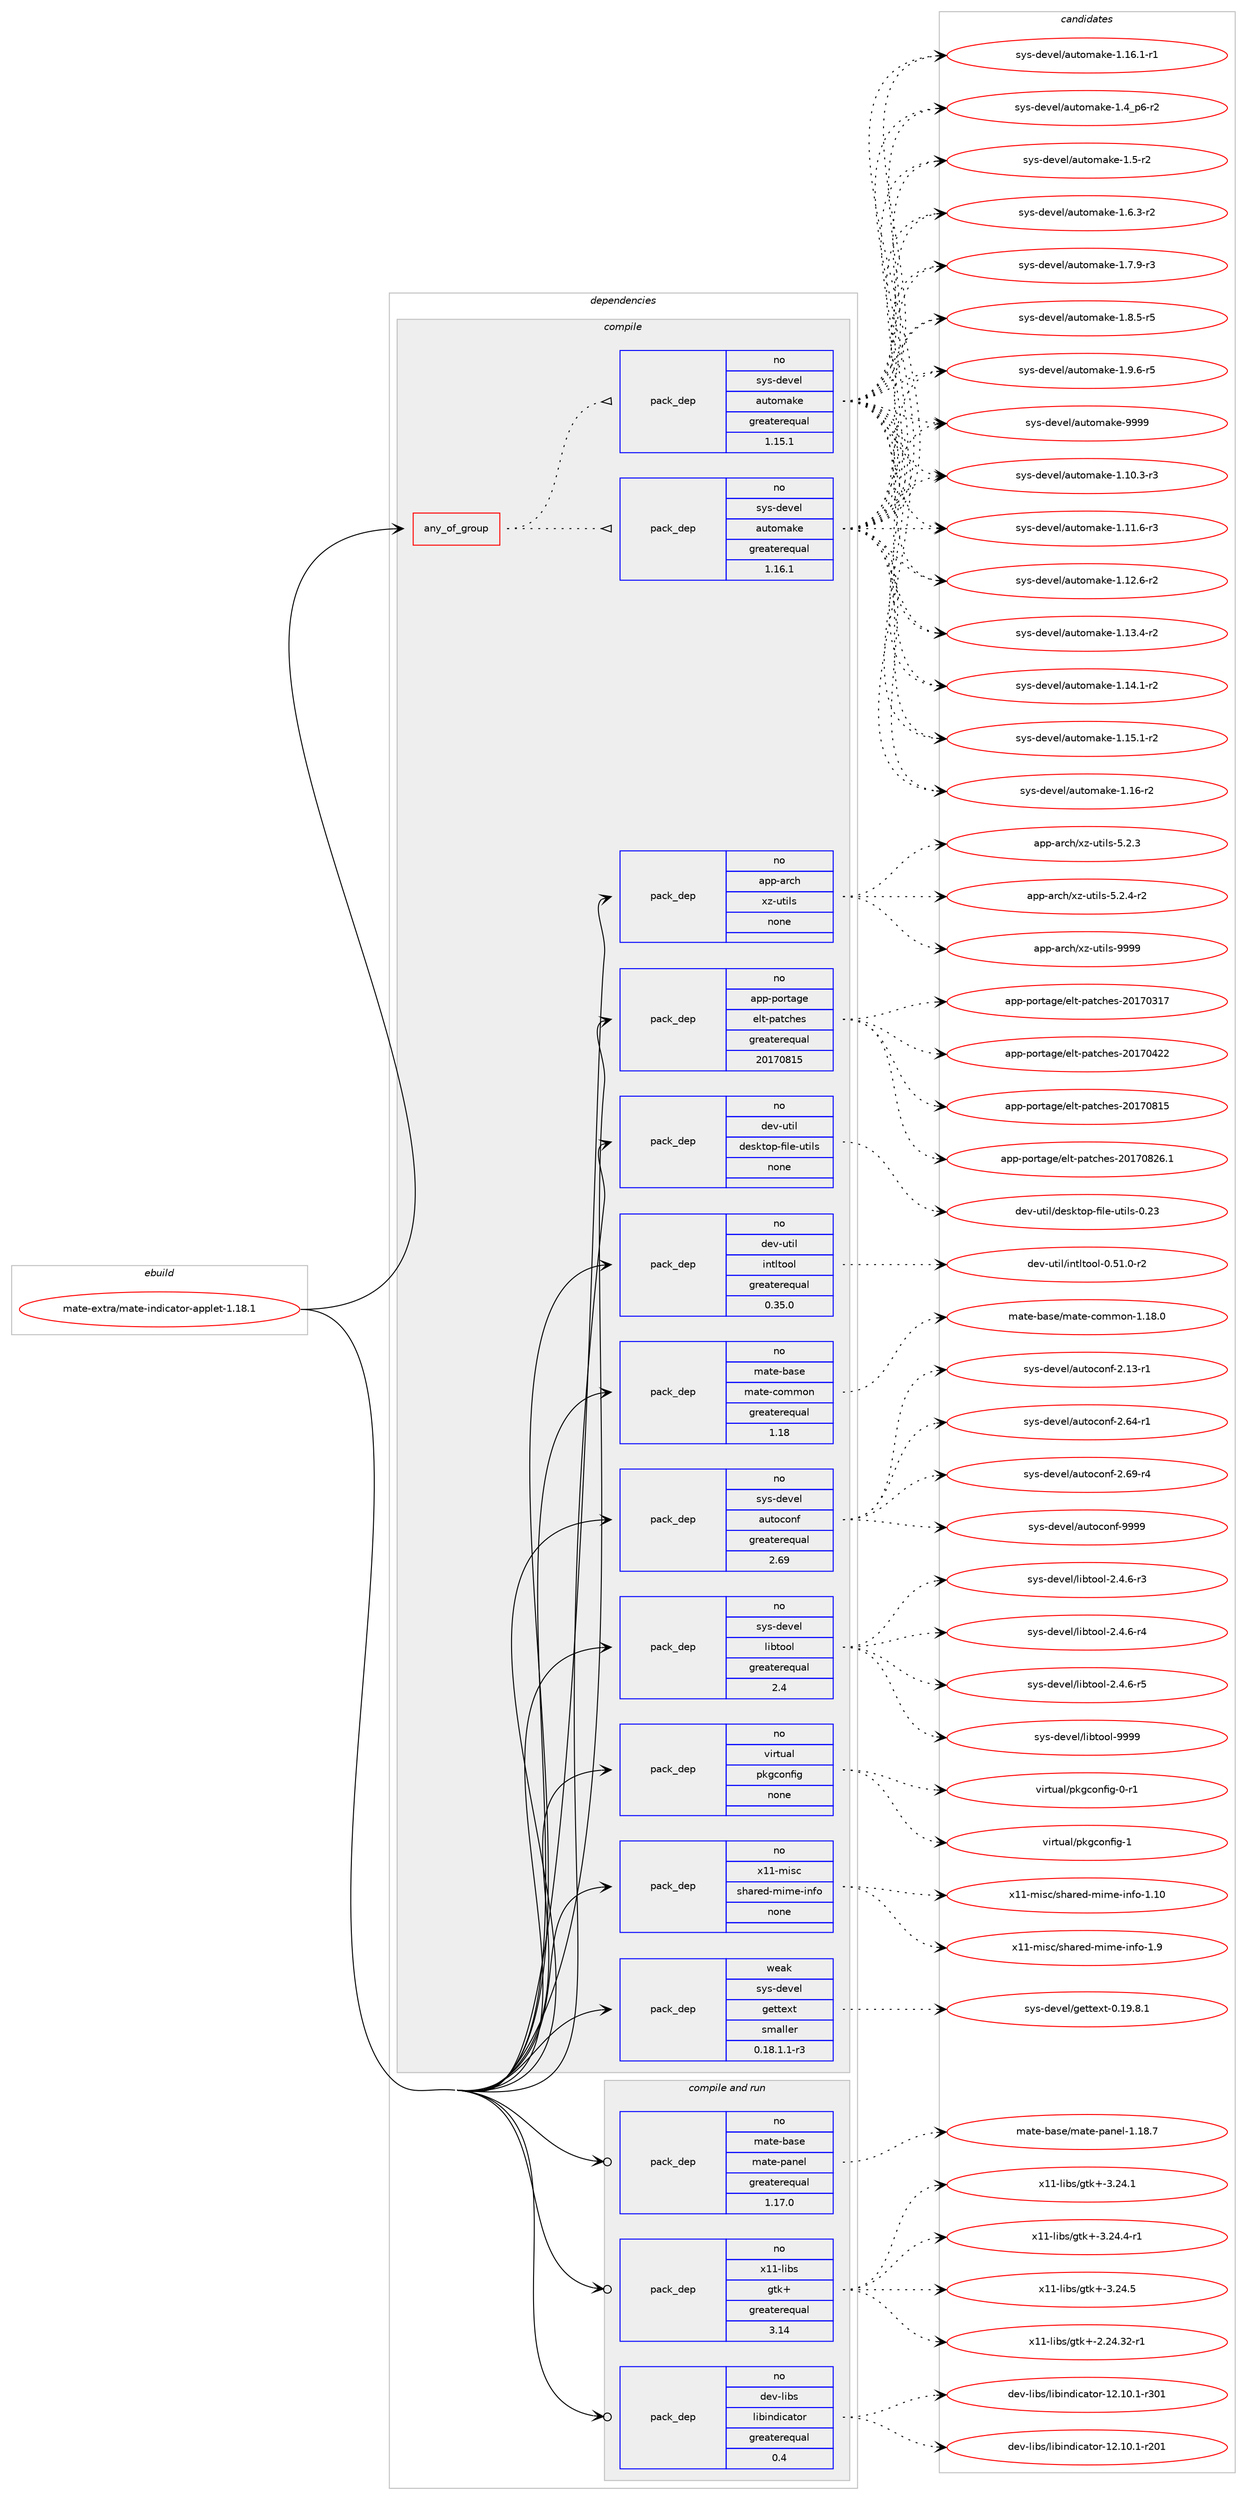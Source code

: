 digraph prolog {

# *************
# Graph options
# *************

newrank=true;
concentrate=true;
compound=true;
graph [rankdir=LR,fontname=Helvetica,fontsize=10,ranksep=1.5];#, ranksep=2.5, nodesep=0.2];
edge  [arrowhead=vee];
node  [fontname=Helvetica,fontsize=10];

# **********
# The ebuild
# **********

subgraph cluster_leftcol {
color=gray;
rank=same;
label=<<i>ebuild</i>>;
id [label="mate-extra/mate-indicator-applet-1.18.1", color=red, width=4, href="../mate-extra/mate-indicator-applet-1.18.1.svg"];
}

# ****************
# The dependencies
# ****************

subgraph cluster_midcol {
color=gray;
label=<<i>dependencies</i>>;
subgraph cluster_compile {
fillcolor="#eeeeee";
style=filled;
label=<<i>compile</i>>;
subgraph any24509 {
dependency1598319 [label=<<TABLE BORDER="0" CELLBORDER="1" CELLSPACING="0" CELLPADDING="4"><TR><TD CELLPADDING="10">any_of_group</TD></TR></TABLE>>, shape=none, color=red];subgraph pack1141670 {
dependency1598320 [label=<<TABLE BORDER="0" CELLBORDER="1" CELLSPACING="0" CELLPADDING="4" WIDTH="220"><TR><TD ROWSPAN="6" CELLPADDING="30">pack_dep</TD></TR><TR><TD WIDTH="110">no</TD></TR><TR><TD>sys-devel</TD></TR><TR><TD>automake</TD></TR><TR><TD>greaterequal</TD></TR><TR><TD>1.16.1</TD></TR></TABLE>>, shape=none, color=blue];
}
dependency1598319:e -> dependency1598320:w [weight=20,style="dotted",arrowhead="oinv"];
subgraph pack1141671 {
dependency1598321 [label=<<TABLE BORDER="0" CELLBORDER="1" CELLSPACING="0" CELLPADDING="4" WIDTH="220"><TR><TD ROWSPAN="6" CELLPADDING="30">pack_dep</TD></TR><TR><TD WIDTH="110">no</TD></TR><TR><TD>sys-devel</TD></TR><TR><TD>automake</TD></TR><TR><TD>greaterequal</TD></TR><TR><TD>1.15.1</TD></TR></TABLE>>, shape=none, color=blue];
}
dependency1598319:e -> dependency1598321:w [weight=20,style="dotted",arrowhead="oinv"];
}
id:e -> dependency1598319:w [weight=20,style="solid",arrowhead="vee"];
subgraph pack1141672 {
dependency1598322 [label=<<TABLE BORDER="0" CELLBORDER="1" CELLSPACING="0" CELLPADDING="4" WIDTH="220"><TR><TD ROWSPAN="6" CELLPADDING="30">pack_dep</TD></TR><TR><TD WIDTH="110">no</TD></TR><TR><TD>app-arch</TD></TR><TR><TD>xz-utils</TD></TR><TR><TD>none</TD></TR><TR><TD></TD></TR></TABLE>>, shape=none, color=blue];
}
id:e -> dependency1598322:w [weight=20,style="solid",arrowhead="vee"];
subgraph pack1141673 {
dependency1598323 [label=<<TABLE BORDER="0" CELLBORDER="1" CELLSPACING="0" CELLPADDING="4" WIDTH="220"><TR><TD ROWSPAN="6" CELLPADDING="30">pack_dep</TD></TR><TR><TD WIDTH="110">no</TD></TR><TR><TD>app-portage</TD></TR><TR><TD>elt-patches</TD></TR><TR><TD>greaterequal</TD></TR><TR><TD>20170815</TD></TR></TABLE>>, shape=none, color=blue];
}
id:e -> dependency1598323:w [weight=20,style="solid",arrowhead="vee"];
subgraph pack1141674 {
dependency1598324 [label=<<TABLE BORDER="0" CELLBORDER="1" CELLSPACING="0" CELLPADDING="4" WIDTH="220"><TR><TD ROWSPAN="6" CELLPADDING="30">pack_dep</TD></TR><TR><TD WIDTH="110">no</TD></TR><TR><TD>dev-util</TD></TR><TR><TD>desktop-file-utils</TD></TR><TR><TD>none</TD></TR><TR><TD></TD></TR></TABLE>>, shape=none, color=blue];
}
id:e -> dependency1598324:w [weight=20,style="solid",arrowhead="vee"];
subgraph pack1141675 {
dependency1598325 [label=<<TABLE BORDER="0" CELLBORDER="1" CELLSPACING="0" CELLPADDING="4" WIDTH="220"><TR><TD ROWSPAN="6" CELLPADDING="30">pack_dep</TD></TR><TR><TD WIDTH="110">no</TD></TR><TR><TD>dev-util</TD></TR><TR><TD>intltool</TD></TR><TR><TD>greaterequal</TD></TR><TR><TD>0.35.0</TD></TR></TABLE>>, shape=none, color=blue];
}
id:e -> dependency1598325:w [weight=20,style="solid",arrowhead="vee"];
subgraph pack1141676 {
dependency1598326 [label=<<TABLE BORDER="0" CELLBORDER="1" CELLSPACING="0" CELLPADDING="4" WIDTH="220"><TR><TD ROWSPAN="6" CELLPADDING="30">pack_dep</TD></TR><TR><TD WIDTH="110">no</TD></TR><TR><TD>mate-base</TD></TR><TR><TD>mate-common</TD></TR><TR><TD>greaterequal</TD></TR><TR><TD>1.18</TD></TR></TABLE>>, shape=none, color=blue];
}
id:e -> dependency1598326:w [weight=20,style="solid",arrowhead="vee"];
subgraph pack1141677 {
dependency1598327 [label=<<TABLE BORDER="0" CELLBORDER="1" CELLSPACING="0" CELLPADDING="4" WIDTH="220"><TR><TD ROWSPAN="6" CELLPADDING="30">pack_dep</TD></TR><TR><TD WIDTH="110">no</TD></TR><TR><TD>sys-devel</TD></TR><TR><TD>autoconf</TD></TR><TR><TD>greaterequal</TD></TR><TR><TD>2.69</TD></TR></TABLE>>, shape=none, color=blue];
}
id:e -> dependency1598327:w [weight=20,style="solid",arrowhead="vee"];
subgraph pack1141678 {
dependency1598328 [label=<<TABLE BORDER="0" CELLBORDER="1" CELLSPACING="0" CELLPADDING="4" WIDTH="220"><TR><TD ROWSPAN="6" CELLPADDING="30">pack_dep</TD></TR><TR><TD WIDTH="110">no</TD></TR><TR><TD>sys-devel</TD></TR><TR><TD>libtool</TD></TR><TR><TD>greaterequal</TD></TR><TR><TD>2.4</TD></TR></TABLE>>, shape=none, color=blue];
}
id:e -> dependency1598328:w [weight=20,style="solid",arrowhead="vee"];
subgraph pack1141679 {
dependency1598329 [label=<<TABLE BORDER="0" CELLBORDER="1" CELLSPACING="0" CELLPADDING="4" WIDTH="220"><TR><TD ROWSPAN="6" CELLPADDING="30">pack_dep</TD></TR><TR><TD WIDTH="110">no</TD></TR><TR><TD>virtual</TD></TR><TR><TD>pkgconfig</TD></TR><TR><TD>none</TD></TR><TR><TD></TD></TR></TABLE>>, shape=none, color=blue];
}
id:e -> dependency1598329:w [weight=20,style="solid",arrowhead="vee"];
subgraph pack1141680 {
dependency1598330 [label=<<TABLE BORDER="0" CELLBORDER="1" CELLSPACING="0" CELLPADDING="4" WIDTH="220"><TR><TD ROWSPAN="6" CELLPADDING="30">pack_dep</TD></TR><TR><TD WIDTH="110">no</TD></TR><TR><TD>x11-misc</TD></TR><TR><TD>shared-mime-info</TD></TR><TR><TD>none</TD></TR><TR><TD></TD></TR></TABLE>>, shape=none, color=blue];
}
id:e -> dependency1598330:w [weight=20,style="solid",arrowhead="vee"];
subgraph pack1141681 {
dependency1598331 [label=<<TABLE BORDER="0" CELLBORDER="1" CELLSPACING="0" CELLPADDING="4" WIDTH="220"><TR><TD ROWSPAN="6" CELLPADDING="30">pack_dep</TD></TR><TR><TD WIDTH="110">weak</TD></TR><TR><TD>sys-devel</TD></TR><TR><TD>gettext</TD></TR><TR><TD>smaller</TD></TR><TR><TD>0.18.1.1-r3</TD></TR></TABLE>>, shape=none, color=blue];
}
id:e -> dependency1598331:w [weight=20,style="solid",arrowhead="vee"];
}
subgraph cluster_compileandrun {
fillcolor="#eeeeee";
style=filled;
label=<<i>compile and run</i>>;
subgraph pack1141682 {
dependency1598332 [label=<<TABLE BORDER="0" CELLBORDER="1" CELLSPACING="0" CELLPADDING="4" WIDTH="220"><TR><TD ROWSPAN="6" CELLPADDING="30">pack_dep</TD></TR><TR><TD WIDTH="110">no</TD></TR><TR><TD>dev-libs</TD></TR><TR><TD>libindicator</TD></TR><TR><TD>greaterequal</TD></TR><TR><TD>0.4</TD></TR></TABLE>>, shape=none, color=blue];
}
id:e -> dependency1598332:w [weight=20,style="solid",arrowhead="odotvee"];
subgraph pack1141683 {
dependency1598333 [label=<<TABLE BORDER="0" CELLBORDER="1" CELLSPACING="0" CELLPADDING="4" WIDTH="220"><TR><TD ROWSPAN="6" CELLPADDING="30">pack_dep</TD></TR><TR><TD WIDTH="110">no</TD></TR><TR><TD>mate-base</TD></TR><TR><TD>mate-panel</TD></TR><TR><TD>greaterequal</TD></TR><TR><TD>1.17.0</TD></TR></TABLE>>, shape=none, color=blue];
}
id:e -> dependency1598333:w [weight=20,style="solid",arrowhead="odotvee"];
subgraph pack1141684 {
dependency1598334 [label=<<TABLE BORDER="0" CELLBORDER="1" CELLSPACING="0" CELLPADDING="4" WIDTH="220"><TR><TD ROWSPAN="6" CELLPADDING="30">pack_dep</TD></TR><TR><TD WIDTH="110">no</TD></TR><TR><TD>x11-libs</TD></TR><TR><TD>gtk+</TD></TR><TR><TD>greaterequal</TD></TR><TR><TD>3.14</TD></TR></TABLE>>, shape=none, color=blue];
}
id:e -> dependency1598334:w [weight=20,style="solid",arrowhead="odotvee"];
}
subgraph cluster_run {
fillcolor="#eeeeee";
style=filled;
label=<<i>run</i>>;
}
}

# **************
# The candidates
# **************

subgraph cluster_choices {
rank=same;
color=gray;
label=<<i>candidates</i>>;

subgraph choice1141670 {
color=black;
nodesep=1;
choice11512111545100101118101108479711711611110997107101454946494846514511451 [label="sys-devel/automake-1.10.3-r3", color=red, width=4,href="../sys-devel/automake-1.10.3-r3.svg"];
choice11512111545100101118101108479711711611110997107101454946494946544511451 [label="sys-devel/automake-1.11.6-r3", color=red, width=4,href="../sys-devel/automake-1.11.6-r3.svg"];
choice11512111545100101118101108479711711611110997107101454946495046544511450 [label="sys-devel/automake-1.12.6-r2", color=red, width=4,href="../sys-devel/automake-1.12.6-r2.svg"];
choice11512111545100101118101108479711711611110997107101454946495146524511450 [label="sys-devel/automake-1.13.4-r2", color=red, width=4,href="../sys-devel/automake-1.13.4-r2.svg"];
choice11512111545100101118101108479711711611110997107101454946495246494511450 [label="sys-devel/automake-1.14.1-r2", color=red, width=4,href="../sys-devel/automake-1.14.1-r2.svg"];
choice11512111545100101118101108479711711611110997107101454946495346494511450 [label="sys-devel/automake-1.15.1-r2", color=red, width=4,href="../sys-devel/automake-1.15.1-r2.svg"];
choice1151211154510010111810110847971171161111099710710145494649544511450 [label="sys-devel/automake-1.16-r2", color=red, width=4,href="../sys-devel/automake-1.16-r2.svg"];
choice11512111545100101118101108479711711611110997107101454946495446494511449 [label="sys-devel/automake-1.16.1-r1", color=red, width=4,href="../sys-devel/automake-1.16.1-r1.svg"];
choice115121115451001011181011084797117116111109971071014549465295112544511450 [label="sys-devel/automake-1.4_p6-r2", color=red, width=4,href="../sys-devel/automake-1.4_p6-r2.svg"];
choice11512111545100101118101108479711711611110997107101454946534511450 [label="sys-devel/automake-1.5-r2", color=red, width=4,href="../sys-devel/automake-1.5-r2.svg"];
choice115121115451001011181011084797117116111109971071014549465446514511450 [label="sys-devel/automake-1.6.3-r2", color=red, width=4,href="../sys-devel/automake-1.6.3-r2.svg"];
choice115121115451001011181011084797117116111109971071014549465546574511451 [label="sys-devel/automake-1.7.9-r3", color=red, width=4,href="../sys-devel/automake-1.7.9-r3.svg"];
choice115121115451001011181011084797117116111109971071014549465646534511453 [label="sys-devel/automake-1.8.5-r5", color=red, width=4,href="../sys-devel/automake-1.8.5-r5.svg"];
choice115121115451001011181011084797117116111109971071014549465746544511453 [label="sys-devel/automake-1.9.6-r5", color=red, width=4,href="../sys-devel/automake-1.9.6-r5.svg"];
choice115121115451001011181011084797117116111109971071014557575757 [label="sys-devel/automake-9999", color=red, width=4,href="../sys-devel/automake-9999.svg"];
dependency1598320:e -> choice11512111545100101118101108479711711611110997107101454946494846514511451:w [style=dotted,weight="100"];
dependency1598320:e -> choice11512111545100101118101108479711711611110997107101454946494946544511451:w [style=dotted,weight="100"];
dependency1598320:e -> choice11512111545100101118101108479711711611110997107101454946495046544511450:w [style=dotted,weight="100"];
dependency1598320:e -> choice11512111545100101118101108479711711611110997107101454946495146524511450:w [style=dotted,weight="100"];
dependency1598320:e -> choice11512111545100101118101108479711711611110997107101454946495246494511450:w [style=dotted,weight="100"];
dependency1598320:e -> choice11512111545100101118101108479711711611110997107101454946495346494511450:w [style=dotted,weight="100"];
dependency1598320:e -> choice1151211154510010111810110847971171161111099710710145494649544511450:w [style=dotted,weight="100"];
dependency1598320:e -> choice11512111545100101118101108479711711611110997107101454946495446494511449:w [style=dotted,weight="100"];
dependency1598320:e -> choice115121115451001011181011084797117116111109971071014549465295112544511450:w [style=dotted,weight="100"];
dependency1598320:e -> choice11512111545100101118101108479711711611110997107101454946534511450:w [style=dotted,weight="100"];
dependency1598320:e -> choice115121115451001011181011084797117116111109971071014549465446514511450:w [style=dotted,weight="100"];
dependency1598320:e -> choice115121115451001011181011084797117116111109971071014549465546574511451:w [style=dotted,weight="100"];
dependency1598320:e -> choice115121115451001011181011084797117116111109971071014549465646534511453:w [style=dotted,weight="100"];
dependency1598320:e -> choice115121115451001011181011084797117116111109971071014549465746544511453:w [style=dotted,weight="100"];
dependency1598320:e -> choice115121115451001011181011084797117116111109971071014557575757:w [style=dotted,weight="100"];
}
subgraph choice1141671 {
color=black;
nodesep=1;
choice11512111545100101118101108479711711611110997107101454946494846514511451 [label="sys-devel/automake-1.10.3-r3", color=red, width=4,href="../sys-devel/automake-1.10.3-r3.svg"];
choice11512111545100101118101108479711711611110997107101454946494946544511451 [label="sys-devel/automake-1.11.6-r3", color=red, width=4,href="../sys-devel/automake-1.11.6-r3.svg"];
choice11512111545100101118101108479711711611110997107101454946495046544511450 [label="sys-devel/automake-1.12.6-r2", color=red, width=4,href="../sys-devel/automake-1.12.6-r2.svg"];
choice11512111545100101118101108479711711611110997107101454946495146524511450 [label="sys-devel/automake-1.13.4-r2", color=red, width=4,href="../sys-devel/automake-1.13.4-r2.svg"];
choice11512111545100101118101108479711711611110997107101454946495246494511450 [label="sys-devel/automake-1.14.1-r2", color=red, width=4,href="../sys-devel/automake-1.14.1-r2.svg"];
choice11512111545100101118101108479711711611110997107101454946495346494511450 [label="sys-devel/automake-1.15.1-r2", color=red, width=4,href="../sys-devel/automake-1.15.1-r2.svg"];
choice1151211154510010111810110847971171161111099710710145494649544511450 [label="sys-devel/automake-1.16-r2", color=red, width=4,href="../sys-devel/automake-1.16-r2.svg"];
choice11512111545100101118101108479711711611110997107101454946495446494511449 [label="sys-devel/automake-1.16.1-r1", color=red, width=4,href="../sys-devel/automake-1.16.1-r1.svg"];
choice115121115451001011181011084797117116111109971071014549465295112544511450 [label="sys-devel/automake-1.4_p6-r2", color=red, width=4,href="../sys-devel/automake-1.4_p6-r2.svg"];
choice11512111545100101118101108479711711611110997107101454946534511450 [label="sys-devel/automake-1.5-r2", color=red, width=4,href="../sys-devel/automake-1.5-r2.svg"];
choice115121115451001011181011084797117116111109971071014549465446514511450 [label="sys-devel/automake-1.6.3-r2", color=red, width=4,href="../sys-devel/automake-1.6.3-r2.svg"];
choice115121115451001011181011084797117116111109971071014549465546574511451 [label="sys-devel/automake-1.7.9-r3", color=red, width=4,href="../sys-devel/automake-1.7.9-r3.svg"];
choice115121115451001011181011084797117116111109971071014549465646534511453 [label="sys-devel/automake-1.8.5-r5", color=red, width=4,href="../sys-devel/automake-1.8.5-r5.svg"];
choice115121115451001011181011084797117116111109971071014549465746544511453 [label="sys-devel/automake-1.9.6-r5", color=red, width=4,href="../sys-devel/automake-1.9.6-r5.svg"];
choice115121115451001011181011084797117116111109971071014557575757 [label="sys-devel/automake-9999", color=red, width=4,href="../sys-devel/automake-9999.svg"];
dependency1598321:e -> choice11512111545100101118101108479711711611110997107101454946494846514511451:w [style=dotted,weight="100"];
dependency1598321:e -> choice11512111545100101118101108479711711611110997107101454946494946544511451:w [style=dotted,weight="100"];
dependency1598321:e -> choice11512111545100101118101108479711711611110997107101454946495046544511450:w [style=dotted,weight="100"];
dependency1598321:e -> choice11512111545100101118101108479711711611110997107101454946495146524511450:w [style=dotted,weight="100"];
dependency1598321:e -> choice11512111545100101118101108479711711611110997107101454946495246494511450:w [style=dotted,weight="100"];
dependency1598321:e -> choice11512111545100101118101108479711711611110997107101454946495346494511450:w [style=dotted,weight="100"];
dependency1598321:e -> choice1151211154510010111810110847971171161111099710710145494649544511450:w [style=dotted,weight="100"];
dependency1598321:e -> choice11512111545100101118101108479711711611110997107101454946495446494511449:w [style=dotted,weight="100"];
dependency1598321:e -> choice115121115451001011181011084797117116111109971071014549465295112544511450:w [style=dotted,weight="100"];
dependency1598321:e -> choice11512111545100101118101108479711711611110997107101454946534511450:w [style=dotted,weight="100"];
dependency1598321:e -> choice115121115451001011181011084797117116111109971071014549465446514511450:w [style=dotted,weight="100"];
dependency1598321:e -> choice115121115451001011181011084797117116111109971071014549465546574511451:w [style=dotted,weight="100"];
dependency1598321:e -> choice115121115451001011181011084797117116111109971071014549465646534511453:w [style=dotted,weight="100"];
dependency1598321:e -> choice115121115451001011181011084797117116111109971071014549465746544511453:w [style=dotted,weight="100"];
dependency1598321:e -> choice115121115451001011181011084797117116111109971071014557575757:w [style=dotted,weight="100"];
}
subgraph choice1141672 {
color=black;
nodesep=1;
choice971121124597114991044712012245117116105108115455346504651 [label="app-arch/xz-utils-5.2.3", color=red, width=4,href="../app-arch/xz-utils-5.2.3.svg"];
choice9711211245971149910447120122451171161051081154553465046524511450 [label="app-arch/xz-utils-5.2.4-r2", color=red, width=4,href="../app-arch/xz-utils-5.2.4-r2.svg"];
choice9711211245971149910447120122451171161051081154557575757 [label="app-arch/xz-utils-9999", color=red, width=4,href="../app-arch/xz-utils-9999.svg"];
dependency1598322:e -> choice971121124597114991044712012245117116105108115455346504651:w [style=dotted,weight="100"];
dependency1598322:e -> choice9711211245971149910447120122451171161051081154553465046524511450:w [style=dotted,weight="100"];
dependency1598322:e -> choice9711211245971149910447120122451171161051081154557575757:w [style=dotted,weight="100"];
}
subgraph choice1141673 {
color=black;
nodesep=1;
choice97112112451121111141169710310147101108116451129711699104101115455048495548514955 [label="app-portage/elt-patches-20170317", color=red, width=4,href="../app-portage/elt-patches-20170317.svg"];
choice97112112451121111141169710310147101108116451129711699104101115455048495548525050 [label="app-portage/elt-patches-20170422", color=red, width=4,href="../app-portage/elt-patches-20170422.svg"];
choice97112112451121111141169710310147101108116451129711699104101115455048495548564953 [label="app-portage/elt-patches-20170815", color=red, width=4,href="../app-portage/elt-patches-20170815.svg"];
choice971121124511211111411697103101471011081164511297116991041011154550484955485650544649 [label="app-portage/elt-patches-20170826.1", color=red, width=4,href="../app-portage/elt-patches-20170826.1.svg"];
dependency1598323:e -> choice97112112451121111141169710310147101108116451129711699104101115455048495548514955:w [style=dotted,weight="100"];
dependency1598323:e -> choice97112112451121111141169710310147101108116451129711699104101115455048495548525050:w [style=dotted,weight="100"];
dependency1598323:e -> choice97112112451121111141169710310147101108116451129711699104101115455048495548564953:w [style=dotted,weight="100"];
dependency1598323:e -> choice971121124511211111411697103101471011081164511297116991041011154550484955485650544649:w [style=dotted,weight="100"];
}
subgraph choice1141674 {
color=black;
nodesep=1;
choice100101118451171161051084710010111510711611111245102105108101451171161051081154548465051 [label="dev-util/desktop-file-utils-0.23", color=red, width=4,href="../dev-util/desktop-file-utils-0.23.svg"];
dependency1598324:e -> choice100101118451171161051084710010111510711611111245102105108101451171161051081154548465051:w [style=dotted,weight="100"];
}
subgraph choice1141675 {
color=black;
nodesep=1;
choice1001011184511711610510847105110116108116111111108454846534946484511450 [label="dev-util/intltool-0.51.0-r2", color=red, width=4,href="../dev-util/intltool-0.51.0-r2.svg"];
dependency1598325:e -> choice1001011184511711610510847105110116108116111111108454846534946484511450:w [style=dotted,weight="100"];
}
subgraph choice1141676 {
color=black;
nodesep=1;
choice109971161014598971151014710997116101459911110910911111045494649564648 [label="mate-base/mate-common-1.18.0", color=red, width=4,href="../mate-base/mate-common-1.18.0.svg"];
dependency1598326:e -> choice109971161014598971151014710997116101459911110910911111045494649564648:w [style=dotted,weight="100"];
}
subgraph choice1141677 {
color=black;
nodesep=1;
choice1151211154510010111810110847971171161119911111010245504649514511449 [label="sys-devel/autoconf-2.13-r1", color=red, width=4,href="../sys-devel/autoconf-2.13-r1.svg"];
choice1151211154510010111810110847971171161119911111010245504654524511449 [label="sys-devel/autoconf-2.64-r1", color=red, width=4,href="../sys-devel/autoconf-2.64-r1.svg"];
choice1151211154510010111810110847971171161119911111010245504654574511452 [label="sys-devel/autoconf-2.69-r4", color=red, width=4,href="../sys-devel/autoconf-2.69-r4.svg"];
choice115121115451001011181011084797117116111991111101024557575757 [label="sys-devel/autoconf-9999", color=red, width=4,href="../sys-devel/autoconf-9999.svg"];
dependency1598327:e -> choice1151211154510010111810110847971171161119911111010245504649514511449:w [style=dotted,weight="100"];
dependency1598327:e -> choice1151211154510010111810110847971171161119911111010245504654524511449:w [style=dotted,weight="100"];
dependency1598327:e -> choice1151211154510010111810110847971171161119911111010245504654574511452:w [style=dotted,weight="100"];
dependency1598327:e -> choice115121115451001011181011084797117116111991111101024557575757:w [style=dotted,weight="100"];
}
subgraph choice1141678 {
color=black;
nodesep=1;
choice1151211154510010111810110847108105981161111111084550465246544511451 [label="sys-devel/libtool-2.4.6-r3", color=red, width=4,href="../sys-devel/libtool-2.4.6-r3.svg"];
choice1151211154510010111810110847108105981161111111084550465246544511452 [label="sys-devel/libtool-2.4.6-r4", color=red, width=4,href="../sys-devel/libtool-2.4.6-r4.svg"];
choice1151211154510010111810110847108105981161111111084550465246544511453 [label="sys-devel/libtool-2.4.6-r5", color=red, width=4,href="../sys-devel/libtool-2.4.6-r5.svg"];
choice1151211154510010111810110847108105981161111111084557575757 [label="sys-devel/libtool-9999", color=red, width=4,href="../sys-devel/libtool-9999.svg"];
dependency1598328:e -> choice1151211154510010111810110847108105981161111111084550465246544511451:w [style=dotted,weight="100"];
dependency1598328:e -> choice1151211154510010111810110847108105981161111111084550465246544511452:w [style=dotted,weight="100"];
dependency1598328:e -> choice1151211154510010111810110847108105981161111111084550465246544511453:w [style=dotted,weight="100"];
dependency1598328:e -> choice1151211154510010111810110847108105981161111111084557575757:w [style=dotted,weight="100"];
}
subgraph choice1141679 {
color=black;
nodesep=1;
choice11810511411611797108471121071039911111010210510345484511449 [label="virtual/pkgconfig-0-r1", color=red, width=4,href="../virtual/pkgconfig-0-r1.svg"];
choice1181051141161179710847112107103991111101021051034549 [label="virtual/pkgconfig-1", color=red, width=4,href="../virtual/pkgconfig-1.svg"];
dependency1598329:e -> choice11810511411611797108471121071039911111010210510345484511449:w [style=dotted,weight="100"];
dependency1598329:e -> choice1181051141161179710847112107103991111101021051034549:w [style=dotted,weight="100"];
}
subgraph choice1141680 {
color=black;
nodesep=1;
choice12049494510910511599471151049711410110045109105109101451051101021114549464948 [label="x11-misc/shared-mime-info-1.10", color=red, width=4,href="../x11-misc/shared-mime-info-1.10.svg"];
choice120494945109105115994711510497114101100451091051091014510511010211145494657 [label="x11-misc/shared-mime-info-1.9", color=red, width=4,href="../x11-misc/shared-mime-info-1.9.svg"];
dependency1598330:e -> choice12049494510910511599471151049711410110045109105109101451051101021114549464948:w [style=dotted,weight="100"];
dependency1598330:e -> choice120494945109105115994711510497114101100451091051091014510511010211145494657:w [style=dotted,weight="100"];
}
subgraph choice1141681 {
color=black;
nodesep=1;
choice1151211154510010111810110847103101116116101120116454846495746564649 [label="sys-devel/gettext-0.19.8.1", color=red, width=4,href="../sys-devel/gettext-0.19.8.1.svg"];
dependency1598331:e -> choice1151211154510010111810110847103101116116101120116454846495746564649:w [style=dotted,weight="100"];
}
subgraph choice1141682 {
color=black;
nodesep=1;
choice100101118451081059811547108105981051101001059997116111114454950464948464945114504849 [label="dev-libs/libindicator-12.10.1-r201", color=red, width=4,href="../dev-libs/libindicator-12.10.1-r201.svg"];
choice100101118451081059811547108105981051101001059997116111114454950464948464945114514849 [label="dev-libs/libindicator-12.10.1-r301", color=red, width=4,href="../dev-libs/libindicator-12.10.1-r301.svg"];
dependency1598332:e -> choice100101118451081059811547108105981051101001059997116111114454950464948464945114504849:w [style=dotted,weight="100"];
dependency1598332:e -> choice100101118451081059811547108105981051101001059997116111114454950464948464945114514849:w [style=dotted,weight="100"];
}
subgraph choice1141683 {
color=black;
nodesep=1;
choice109971161014598971151014710997116101451129711010110845494649564655 [label="mate-base/mate-panel-1.18.7", color=red, width=4,href="../mate-base/mate-panel-1.18.7.svg"];
dependency1598333:e -> choice109971161014598971151014710997116101451129711010110845494649564655:w [style=dotted,weight="100"];
}
subgraph choice1141684 {
color=black;
nodesep=1;
choice12049494510810598115471031161074345504650524651504511449 [label="x11-libs/gtk+-2.24.32-r1", color=red, width=4,href="../x11-libs/gtk+-2.24.32-r1.svg"];
choice12049494510810598115471031161074345514650524649 [label="x11-libs/gtk+-3.24.1", color=red, width=4,href="../x11-libs/gtk+-3.24.1.svg"];
choice120494945108105981154710311610743455146505246524511449 [label="x11-libs/gtk+-3.24.4-r1", color=red, width=4,href="../x11-libs/gtk+-3.24.4-r1.svg"];
choice12049494510810598115471031161074345514650524653 [label="x11-libs/gtk+-3.24.5", color=red, width=4,href="../x11-libs/gtk+-3.24.5.svg"];
dependency1598334:e -> choice12049494510810598115471031161074345504650524651504511449:w [style=dotted,weight="100"];
dependency1598334:e -> choice12049494510810598115471031161074345514650524649:w [style=dotted,weight="100"];
dependency1598334:e -> choice120494945108105981154710311610743455146505246524511449:w [style=dotted,weight="100"];
dependency1598334:e -> choice12049494510810598115471031161074345514650524653:w [style=dotted,weight="100"];
}
}

}
